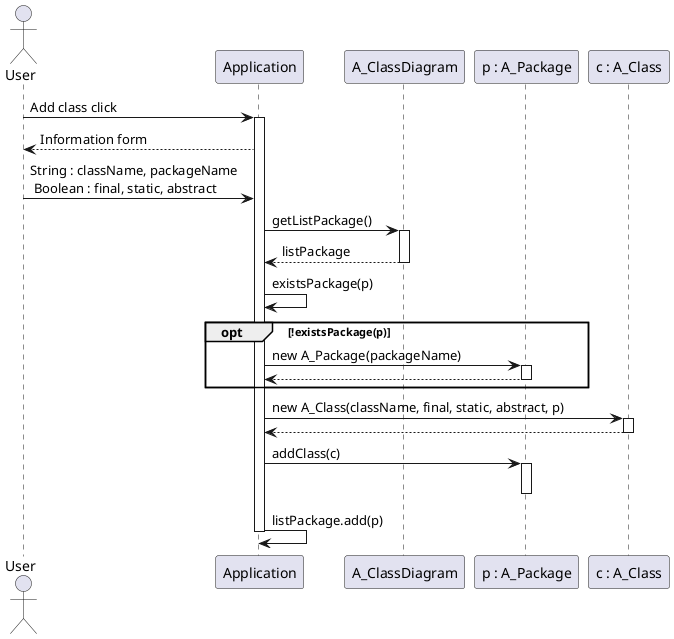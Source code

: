 @startuml

    actor User as u
    participant Application as a
    participant A_ClassDiagram as Cd
    participant "p : A_Package" as p
    participant "c : A_Class" as c
        
	u -> a: Add class click
	activate a

        a --> u: Information form
        u -> a: String : className, packageName\n Boolean : final, static, abstract


	a -> Cd: getListPackage()
        activate Cd
	Cd --> a: listPackage
        deactivate Cd

        a -> a: existsPackage(p)

	opt !existsPackage(p)
            a -> p: new A_Package(packageName)
            activate p
            p --> a
            deactivate p
	end
        
	a -> c: new A_Class(className, final, static, abstract, p)
        activate c
        c --> a
	deactivate c

        a -> p: addClass(c)
        activate p
        deactivate p

        a -> a: listPackage.add(p)
	deactivate a

@enduml